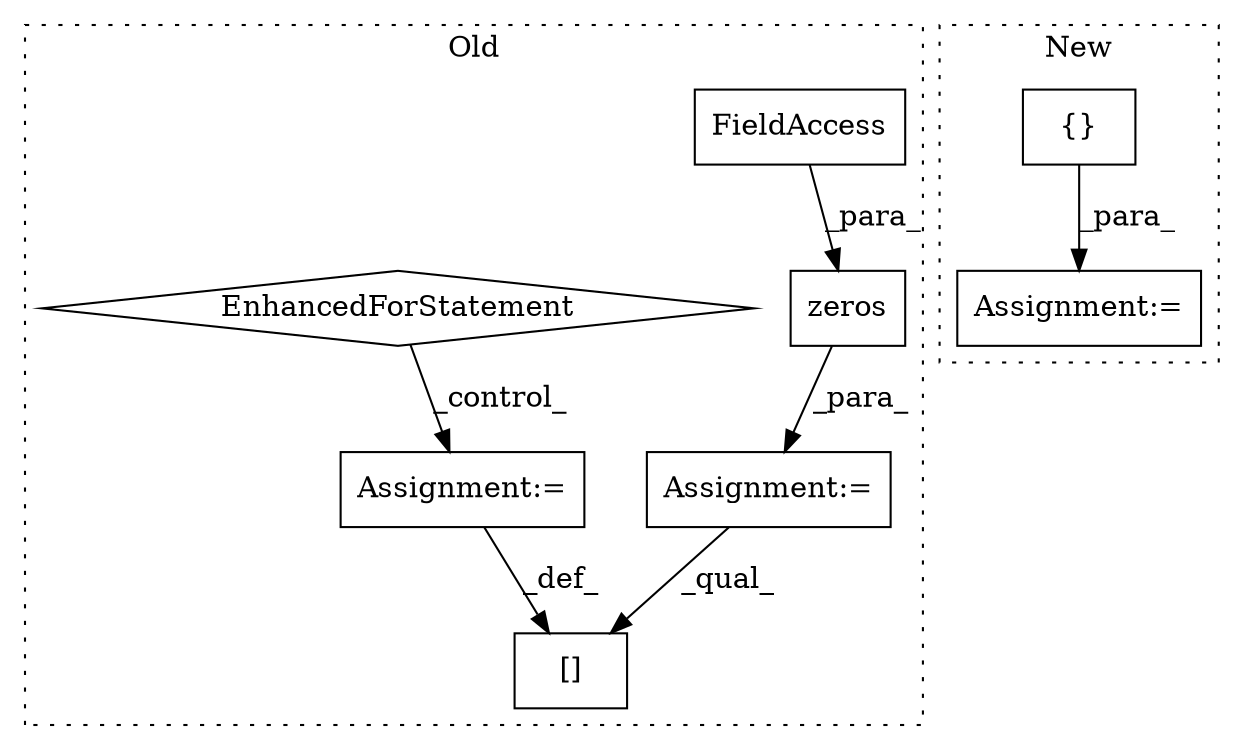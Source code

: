 digraph G {
subgraph cluster0 {
1 [label="zeros" a="32" s="396,428" l="6,1" shape="box"];
3 [label="Assignment:=" a="7" s="389" l="1" shape="box"];
5 [label="FieldAccess" a="22" s="402" l="15" shape="box"];
6 [label="[]" a="2" s="523,551" l="8,1" shape="box"];
7 [label="Assignment:=" a="7" s="552" l="1" shape="box"];
8 [label="EnhancedForStatement" a="70" s="435,513" l="53,2" shape="diamond"];
label = "Old";
style="dotted";
}
subgraph cluster1 {
2 [label="{}" a="4" s="394" l="2" shape="box"];
4 [label="Assignment:=" a="7" s="570" l="2" shape="box"];
label = "New";
style="dotted";
}
1 -> 3 [label="_para_"];
2 -> 4 [label="_para_"];
3 -> 6 [label="_qual_"];
5 -> 1 [label="_para_"];
7 -> 6 [label="_def_"];
8 -> 7 [label="_control_"];
}